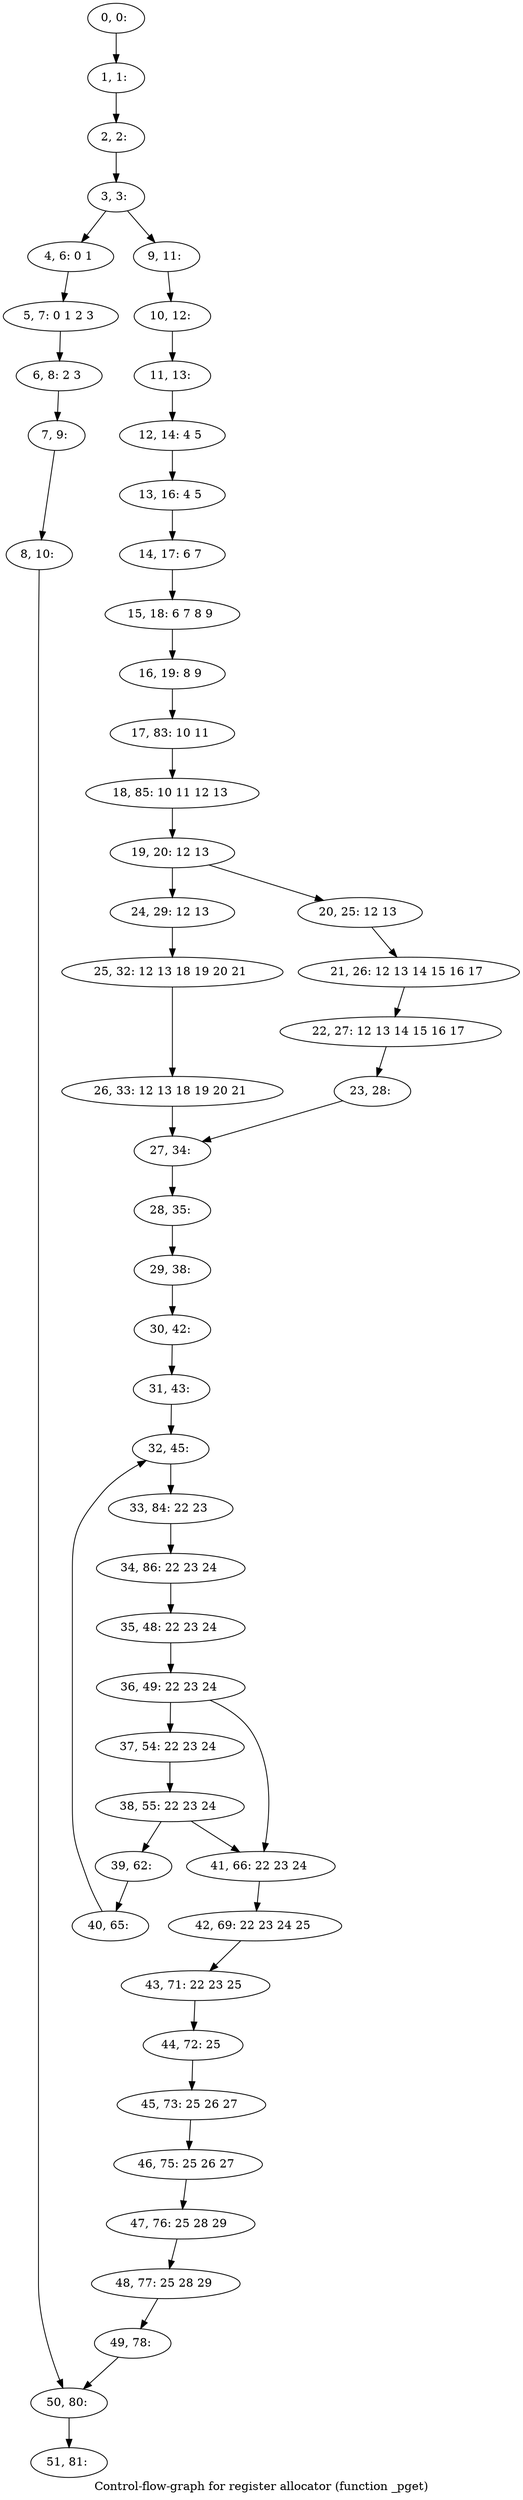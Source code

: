 digraph G {
graph [label="Control-flow-graph for register allocator (function _pget)"]
0[label="0, 0: "];
1[label="1, 1: "];
2[label="2, 2: "];
3[label="3, 3: "];
4[label="4, 6: 0 1 "];
5[label="5, 7: 0 1 2 3 "];
6[label="6, 8: 2 3 "];
7[label="7, 9: "];
8[label="8, 10: "];
9[label="9, 11: "];
10[label="10, 12: "];
11[label="11, 13: "];
12[label="12, 14: 4 5 "];
13[label="13, 16: 4 5 "];
14[label="14, 17: 6 7 "];
15[label="15, 18: 6 7 8 9 "];
16[label="16, 19: 8 9 "];
17[label="17, 83: 10 11 "];
18[label="18, 85: 10 11 12 13 "];
19[label="19, 20: 12 13 "];
20[label="20, 25: 12 13 "];
21[label="21, 26: 12 13 14 15 16 17 "];
22[label="22, 27: 12 13 14 15 16 17 "];
23[label="23, 28: "];
24[label="24, 29: 12 13 "];
25[label="25, 32: 12 13 18 19 20 21 "];
26[label="26, 33: 12 13 18 19 20 21 "];
27[label="27, 34: "];
28[label="28, 35: "];
29[label="29, 38: "];
30[label="30, 42: "];
31[label="31, 43: "];
32[label="32, 45: "];
33[label="33, 84: 22 23 "];
34[label="34, 86: 22 23 24 "];
35[label="35, 48: 22 23 24 "];
36[label="36, 49: 22 23 24 "];
37[label="37, 54: 22 23 24 "];
38[label="38, 55: 22 23 24 "];
39[label="39, 62: "];
40[label="40, 65: "];
41[label="41, 66: 22 23 24 "];
42[label="42, 69: 22 23 24 25 "];
43[label="43, 71: 22 23 25 "];
44[label="44, 72: 25 "];
45[label="45, 73: 25 26 27 "];
46[label="46, 75: 25 26 27 "];
47[label="47, 76: 25 28 29 "];
48[label="48, 77: 25 28 29 "];
49[label="49, 78: "];
50[label="50, 80: "];
51[label="51, 81: "];
0->1 ;
1->2 ;
2->3 ;
3->4 ;
3->9 ;
4->5 ;
5->6 ;
6->7 ;
7->8 ;
8->50 ;
9->10 ;
10->11 ;
11->12 ;
12->13 ;
13->14 ;
14->15 ;
15->16 ;
16->17 ;
17->18 ;
18->19 ;
19->20 ;
19->24 ;
20->21 ;
21->22 ;
22->23 ;
23->27 ;
24->25 ;
25->26 ;
26->27 ;
27->28 ;
28->29 ;
29->30 ;
30->31 ;
31->32 ;
32->33 ;
33->34 ;
34->35 ;
35->36 ;
36->37 ;
36->41 ;
37->38 ;
38->39 ;
38->41 ;
39->40 ;
40->32 ;
41->42 ;
42->43 ;
43->44 ;
44->45 ;
45->46 ;
46->47 ;
47->48 ;
48->49 ;
49->50 ;
50->51 ;
}
